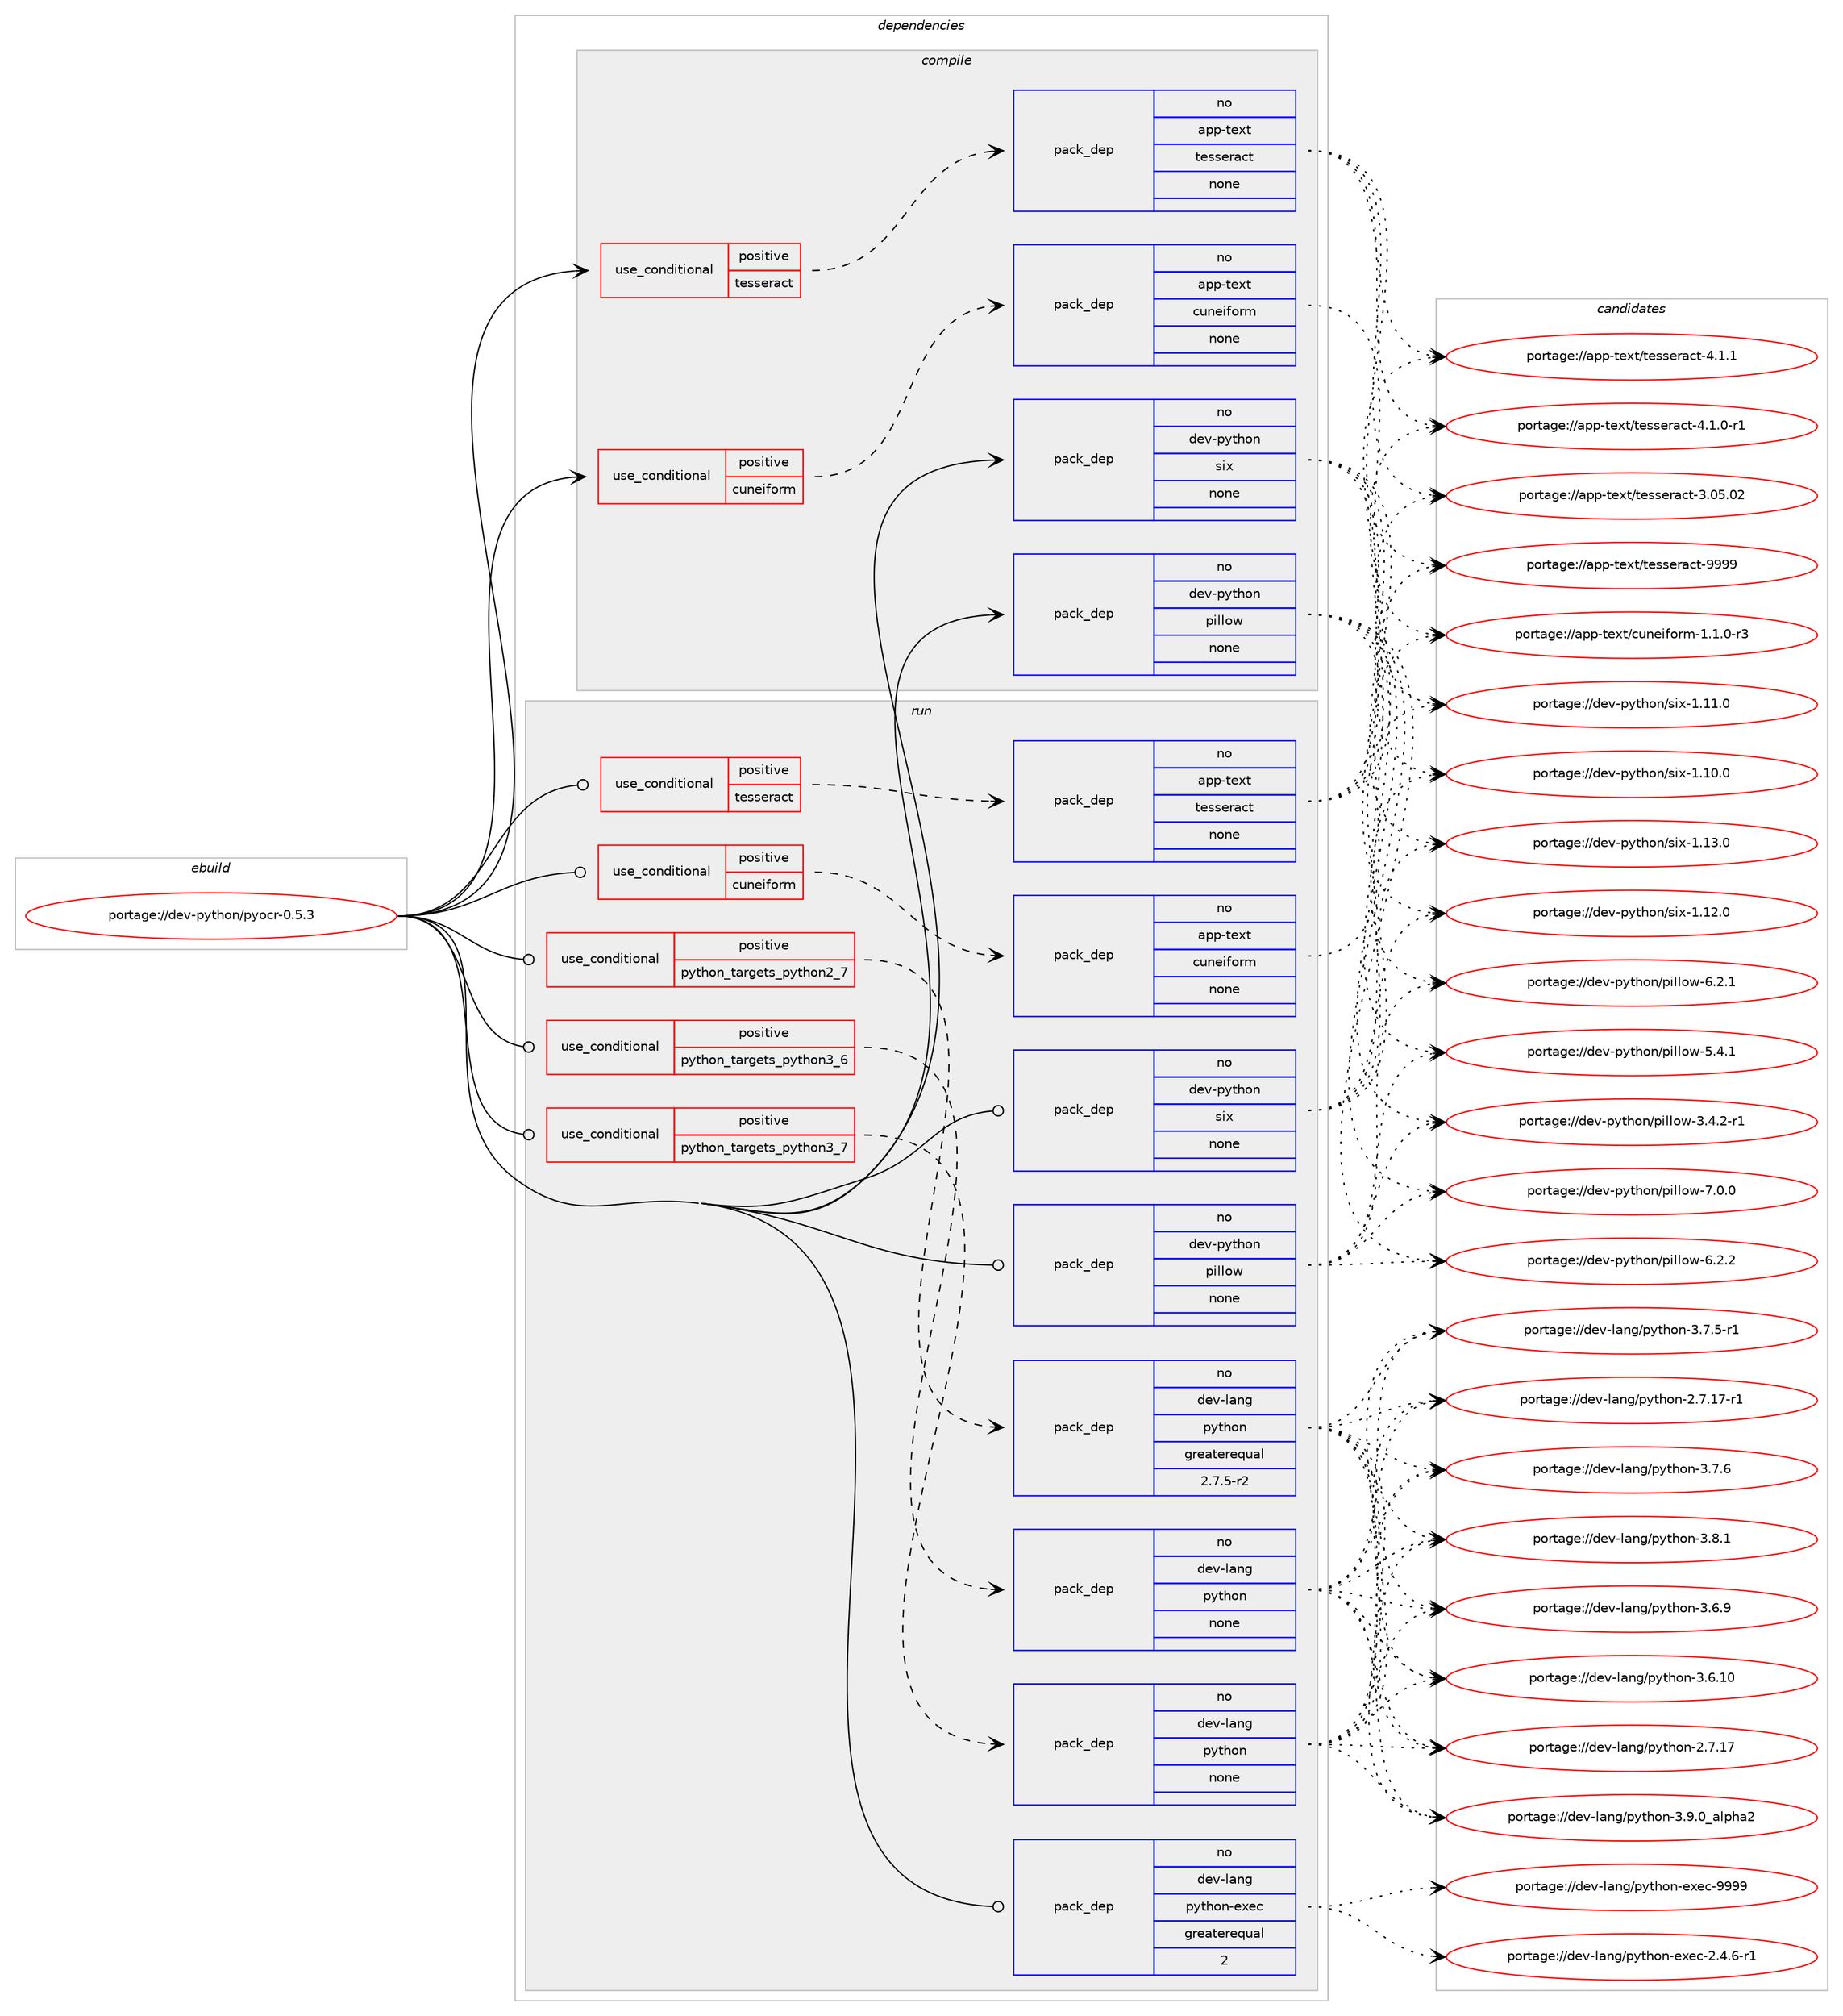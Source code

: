 digraph prolog {

# *************
# Graph options
# *************

newrank=true;
concentrate=true;
compound=true;
graph [rankdir=LR,fontname=Helvetica,fontsize=10,ranksep=1.5];#, ranksep=2.5, nodesep=0.2];
edge  [arrowhead=vee];
node  [fontname=Helvetica,fontsize=10];

# **********
# The ebuild
# **********

subgraph cluster_leftcol {
color=gray;
label=<<i>ebuild</i>>;
id [label="portage://dev-python/pyocr-0.5.3", color=red, width=4, href="../dev-python/pyocr-0.5.3.svg"];
}

# ****************
# The dependencies
# ****************

subgraph cluster_midcol {
color=gray;
label=<<i>dependencies</i>>;
subgraph cluster_compile {
fillcolor="#eeeeee";
style=filled;
label=<<i>compile</i>>;
subgraph cond109017 {
dependency436650 [label=<<TABLE BORDER="0" CELLBORDER="1" CELLSPACING="0" CELLPADDING="4"><TR><TD ROWSPAN="3" CELLPADDING="10">use_conditional</TD></TR><TR><TD>positive</TD></TR><TR><TD>cuneiform</TD></TR></TABLE>>, shape=none, color=red];
subgraph pack322701 {
dependency436651 [label=<<TABLE BORDER="0" CELLBORDER="1" CELLSPACING="0" CELLPADDING="4" WIDTH="220"><TR><TD ROWSPAN="6" CELLPADDING="30">pack_dep</TD></TR><TR><TD WIDTH="110">no</TD></TR><TR><TD>app-text</TD></TR><TR><TD>cuneiform</TD></TR><TR><TD>none</TD></TR><TR><TD></TD></TR></TABLE>>, shape=none, color=blue];
}
dependency436650:e -> dependency436651:w [weight=20,style="dashed",arrowhead="vee"];
}
id:e -> dependency436650:w [weight=20,style="solid",arrowhead="vee"];
subgraph cond109018 {
dependency436652 [label=<<TABLE BORDER="0" CELLBORDER="1" CELLSPACING="0" CELLPADDING="4"><TR><TD ROWSPAN="3" CELLPADDING="10">use_conditional</TD></TR><TR><TD>positive</TD></TR><TR><TD>tesseract</TD></TR></TABLE>>, shape=none, color=red];
subgraph pack322702 {
dependency436653 [label=<<TABLE BORDER="0" CELLBORDER="1" CELLSPACING="0" CELLPADDING="4" WIDTH="220"><TR><TD ROWSPAN="6" CELLPADDING="30">pack_dep</TD></TR><TR><TD WIDTH="110">no</TD></TR><TR><TD>app-text</TD></TR><TR><TD>tesseract</TD></TR><TR><TD>none</TD></TR><TR><TD></TD></TR></TABLE>>, shape=none, color=blue];
}
dependency436652:e -> dependency436653:w [weight=20,style="dashed",arrowhead="vee"];
}
id:e -> dependency436652:w [weight=20,style="solid",arrowhead="vee"];
subgraph pack322703 {
dependency436654 [label=<<TABLE BORDER="0" CELLBORDER="1" CELLSPACING="0" CELLPADDING="4" WIDTH="220"><TR><TD ROWSPAN="6" CELLPADDING="30">pack_dep</TD></TR><TR><TD WIDTH="110">no</TD></TR><TR><TD>dev-python</TD></TR><TR><TD>pillow</TD></TR><TR><TD>none</TD></TR><TR><TD></TD></TR></TABLE>>, shape=none, color=blue];
}
id:e -> dependency436654:w [weight=20,style="solid",arrowhead="vee"];
subgraph pack322704 {
dependency436655 [label=<<TABLE BORDER="0" CELLBORDER="1" CELLSPACING="0" CELLPADDING="4" WIDTH="220"><TR><TD ROWSPAN="6" CELLPADDING="30">pack_dep</TD></TR><TR><TD WIDTH="110">no</TD></TR><TR><TD>dev-python</TD></TR><TR><TD>six</TD></TR><TR><TD>none</TD></TR><TR><TD></TD></TR></TABLE>>, shape=none, color=blue];
}
id:e -> dependency436655:w [weight=20,style="solid",arrowhead="vee"];
}
subgraph cluster_compileandrun {
fillcolor="#eeeeee";
style=filled;
label=<<i>compile and run</i>>;
}
subgraph cluster_run {
fillcolor="#eeeeee";
style=filled;
label=<<i>run</i>>;
subgraph cond109019 {
dependency436656 [label=<<TABLE BORDER="0" CELLBORDER="1" CELLSPACING="0" CELLPADDING="4"><TR><TD ROWSPAN="3" CELLPADDING="10">use_conditional</TD></TR><TR><TD>positive</TD></TR><TR><TD>cuneiform</TD></TR></TABLE>>, shape=none, color=red];
subgraph pack322705 {
dependency436657 [label=<<TABLE BORDER="0" CELLBORDER="1" CELLSPACING="0" CELLPADDING="4" WIDTH="220"><TR><TD ROWSPAN="6" CELLPADDING="30">pack_dep</TD></TR><TR><TD WIDTH="110">no</TD></TR><TR><TD>app-text</TD></TR><TR><TD>cuneiform</TD></TR><TR><TD>none</TD></TR><TR><TD></TD></TR></TABLE>>, shape=none, color=blue];
}
dependency436656:e -> dependency436657:w [weight=20,style="dashed",arrowhead="vee"];
}
id:e -> dependency436656:w [weight=20,style="solid",arrowhead="odot"];
subgraph cond109020 {
dependency436658 [label=<<TABLE BORDER="0" CELLBORDER="1" CELLSPACING="0" CELLPADDING="4"><TR><TD ROWSPAN="3" CELLPADDING="10">use_conditional</TD></TR><TR><TD>positive</TD></TR><TR><TD>python_targets_python2_7</TD></TR></TABLE>>, shape=none, color=red];
subgraph pack322706 {
dependency436659 [label=<<TABLE BORDER="0" CELLBORDER="1" CELLSPACING="0" CELLPADDING="4" WIDTH="220"><TR><TD ROWSPAN="6" CELLPADDING="30">pack_dep</TD></TR><TR><TD WIDTH="110">no</TD></TR><TR><TD>dev-lang</TD></TR><TR><TD>python</TD></TR><TR><TD>greaterequal</TD></TR><TR><TD>2.7.5-r2</TD></TR></TABLE>>, shape=none, color=blue];
}
dependency436658:e -> dependency436659:w [weight=20,style="dashed",arrowhead="vee"];
}
id:e -> dependency436658:w [weight=20,style="solid",arrowhead="odot"];
subgraph cond109021 {
dependency436660 [label=<<TABLE BORDER="0" CELLBORDER="1" CELLSPACING="0" CELLPADDING="4"><TR><TD ROWSPAN="3" CELLPADDING="10">use_conditional</TD></TR><TR><TD>positive</TD></TR><TR><TD>python_targets_python3_6</TD></TR></TABLE>>, shape=none, color=red];
subgraph pack322707 {
dependency436661 [label=<<TABLE BORDER="0" CELLBORDER="1" CELLSPACING="0" CELLPADDING="4" WIDTH="220"><TR><TD ROWSPAN="6" CELLPADDING="30">pack_dep</TD></TR><TR><TD WIDTH="110">no</TD></TR><TR><TD>dev-lang</TD></TR><TR><TD>python</TD></TR><TR><TD>none</TD></TR><TR><TD></TD></TR></TABLE>>, shape=none, color=blue];
}
dependency436660:e -> dependency436661:w [weight=20,style="dashed",arrowhead="vee"];
}
id:e -> dependency436660:w [weight=20,style="solid",arrowhead="odot"];
subgraph cond109022 {
dependency436662 [label=<<TABLE BORDER="0" CELLBORDER="1" CELLSPACING="0" CELLPADDING="4"><TR><TD ROWSPAN="3" CELLPADDING="10">use_conditional</TD></TR><TR><TD>positive</TD></TR><TR><TD>python_targets_python3_7</TD></TR></TABLE>>, shape=none, color=red];
subgraph pack322708 {
dependency436663 [label=<<TABLE BORDER="0" CELLBORDER="1" CELLSPACING="0" CELLPADDING="4" WIDTH="220"><TR><TD ROWSPAN="6" CELLPADDING="30">pack_dep</TD></TR><TR><TD WIDTH="110">no</TD></TR><TR><TD>dev-lang</TD></TR><TR><TD>python</TD></TR><TR><TD>none</TD></TR><TR><TD></TD></TR></TABLE>>, shape=none, color=blue];
}
dependency436662:e -> dependency436663:w [weight=20,style="dashed",arrowhead="vee"];
}
id:e -> dependency436662:w [weight=20,style="solid",arrowhead="odot"];
subgraph cond109023 {
dependency436664 [label=<<TABLE BORDER="0" CELLBORDER="1" CELLSPACING="0" CELLPADDING="4"><TR><TD ROWSPAN="3" CELLPADDING="10">use_conditional</TD></TR><TR><TD>positive</TD></TR><TR><TD>tesseract</TD></TR></TABLE>>, shape=none, color=red];
subgraph pack322709 {
dependency436665 [label=<<TABLE BORDER="0" CELLBORDER="1" CELLSPACING="0" CELLPADDING="4" WIDTH="220"><TR><TD ROWSPAN="6" CELLPADDING="30">pack_dep</TD></TR><TR><TD WIDTH="110">no</TD></TR><TR><TD>app-text</TD></TR><TR><TD>tesseract</TD></TR><TR><TD>none</TD></TR><TR><TD></TD></TR></TABLE>>, shape=none, color=blue];
}
dependency436664:e -> dependency436665:w [weight=20,style="dashed",arrowhead="vee"];
}
id:e -> dependency436664:w [weight=20,style="solid",arrowhead="odot"];
subgraph pack322710 {
dependency436666 [label=<<TABLE BORDER="0" CELLBORDER="1" CELLSPACING="0" CELLPADDING="4" WIDTH="220"><TR><TD ROWSPAN="6" CELLPADDING="30">pack_dep</TD></TR><TR><TD WIDTH="110">no</TD></TR><TR><TD>dev-lang</TD></TR><TR><TD>python-exec</TD></TR><TR><TD>greaterequal</TD></TR><TR><TD>2</TD></TR></TABLE>>, shape=none, color=blue];
}
id:e -> dependency436666:w [weight=20,style="solid",arrowhead="odot"];
subgraph pack322711 {
dependency436667 [label=<<TABLE BORDER="0" CELLBORDER="1" CELLSPACING="0" CELLPADDING="4" WIDTH="220"><TR><TD ROWSPAN="6" CELLPADDING="30">pack_dep</TD></TR><TR><TD WIDTH="110">no</TD></TR><TR><TD>dev-python</TD></TR><TR><TD>pillow</TD></TR><TR><TD>none</TD></TR><TR><TD></TD></TR></TABLE>>, shape=none, color=blue];
}
id:e -> dependency436667:w [weight=20,style="solid",arrowhead="odot"];
subgraph pack322712 {
dependency436668 [label=<<TABLE BORDER="0" CELLBORDER="1" CELLSPACING="0" CELLPADDING="4" WIDTH="220"><TR><TD ROWSPAN="6" CELLPADDING="30">pack_dep</TD></TR><TR><TD WIDTH="110">no</TD></TR><TR><TD>dev-python</TD></TR><TR><TD>six</TD></TR><TR><TD>none</TD></TR><TR><TD></TD></TR></TABLE>>, shape=none, color=blue];
}
id:e -> dependency436668:w [weight=20,style="solid",arrowhead="odot"];
}
}

# **************
# The candidates
# **************

subgraph cluster_choices {
rank=same;
color=gray;
label=<<i>candidates</i>>;

subgraph choice322701 {
color=black;
nodesep=1;
choice971121124511610112011647991171101011051021111141094549464946484511451 [label="portage://app-text/cuneiform-1.1.0-r3", color=red, width=4,href="../app-text/cuneiform-1.1.0-r3.svg"];
dependency436651:e -> choice971121124511610112011647991171101011051021111141094549464946484511451:w [style=dotted,weight="100"];
}
subgraph choice322702 {
color=black;
nodesep=1;
choice97112112451161011201164711610111511510111497991164557575757 [label="portage://app-text/tesseract-9999", color=red, width=4,href="../app-text/tesseract-9999.svg"];
choice9711211245116101120116471161011151151011149799116455246494649 [label="portage://app-text/tesseract-4.1.1", color=red, width=4,href="../app-text/tesseract-4.1.1.svg"];
choice97112112451161011201164711610111511510111497991164552464946484511449 [label="portage://app-text/tesseract-4.1.0-r1", color=red, width=4,href="../app-text/tesseract-4.1.0-r1.svg"];
choice97112112451161011201164711610111511510111497991164551464853464850 [label="portage://app-text/tesseract-3.05.02", color=red, width=4,href="../app-text/tesseract-3.05.02.svg"];
dependency436653:e -> choice97112112451161011201164711610111511510111497991164557575757:w [style=dotted,weight="100"];
dependency436653:e -> choice9711211245116101120116471161011151151011149799116455246494649:w [style=dotted,weight="100"];
dependency436653:e -> choice97112112451161011201164711610111511510111497991164552464946484511449:w [style=dotted,weight="100"];
dependency436653:e -> choice97112112451161011201164711610111511510111497991164551464853464850:w [style=dotted,weight="100"];
}
subgraph choice322703 {
color=black;
nodesep=1;
choice1001011184511212111610411111047112105108108111119455546484648 [label="portage://dev-python/pillow-7.0.0", color=red, width=4,href="../dev-python/pillow-7.0.0.svg"];
choice1001011184511212111610411111047112105108108111119455446504650 [label="portage://dev-python/pillow-6.2.2", color=red, width=4,href="../dev-python/pillow-6.2.2.svg"];
choice1001011184511212111610411111047112105108108111119455446504649 [label="portage://dev-python/pillow-6.2.1", color=red, width=4,href="../dev-python/pillow-6.2.1.svg"];
choice1001011184511212111610411111047112105108108111119455346524649 [label="portage://dev-python/pillow-5.4.1", color=red, width=4,href="../dev-python/pillow-5.4.1.svg"];
choice10010111845112121116104111110471121051081081111194551465246504511449 [label="portage://dev-python/pillow-3.4.2-r1", color=red, width=4,href="../dev-python/pillow-3.4.2-r1.svg"];
dependency436654:e -> choice1001011184511212111610411111047112105108108111119455546484648:w [style=dotted,weight="100"];
dependency436654:e -> choice1001011184511212111610411111047112105108108111119455446504650:w [style=dotted,weight="100"];
dependency436654:e -> choice1001011184511212111610411111047112105108108111119455446504649:w [style=dotted,weight="100"];
dependency436654:e -> choice1001011184511212111610411111047112105108108111119455346524649:w [style=dotted,weight="100"];
dependency436654:e -> choice10010111845112121116104111110471121051081081111194551465246504511449:w [style=dotted,weight="100"];
}
subgraph choice322704 {
color=black;
nodesep=1;
choice100101118451121211161041111104711510512045494649514648 [label="portage://dev-python/six-1.13.0", color=red, width=4,href="../dev-python/six-1.13.0.svg"];
choice100101118451121211161041111104711510512045494649504648 [label="portage://dev-python/six-1.12.0", color=red, width=4,href="../dev-python/six-1.12.0.svg"];
choice100101118451121211161041111104711510512045494649494648 [label="portage://dev-python/six-1.11.0", color=red, width=4,href="../dev-python/six-1.11.0.svg"];
choice100101118451121211161041111104711510512045494649484648 [label="portage://dev-python/six-1.10.0", color=red, width=4,href="../dev-python/six-1.10.0.svg"];
dependency436655:e -> choice100101118451121211161041111104711510512045494649514648:w [style=dotted,weight="100"];
dependency436655:e -> choice100101118451121211161041111104711510512045494649504648:w [style=dotted,weight="100"];
dependency436655:e -> choice100101118451121211161041111104711510512045494649494648:w [style=dotted,weight="100"];
dependency436655:e -> choice100101118451121211161041111104711510512045494649484648:w [style=dotted,weight="100"];
}
subgraph choice322705 {
color=black;
nodesep=1;
choice971121124511610112011647991171101011051021111141094549464946484511451 [label="portage://app-text/cuneiform-1.1.0-r3", color=red, width=4,href="../app-text/cuneiform-1.1.0-r3.svg"];
dependency436657:e -> choice971121124511610112011647991171101011051021111141094549464946484511451:w [style=dotted,weight="100"];
}
subgraph choice322706 {
color=black;
nodesep=1;
choice10010111845108971101034711212111610411111045514657464895971081121049750 [label="portage://dev-lang/python-3.9.0_alpha2", color=red, width=4,href="../dev-lang/python-3.9.0_alpha2.svg"];
choice100101118451089711010347112121116104111110455146564649 [label="portage://dev-lang/python-3.8.1", color=red, width=4,href="../dev-lang/python-3.8.1.svg"];
choice100101118451089711010347112121116104111110455146554654 [label="portage://dev-lang/python-3.7.6", color=red, width=4,href="../dev-lang/python-3.7.6.svg"];
choice1001011184510897110103471121211161041111104551465546534511449 [label="portage://dev-lang/python-3.7.5-r1", color=red, width=4,href="../dev-lang/python-3.7.5-r1.svg"];
choice100101118451089711010347112121116104111110455146544657 [label="portage://dev-lang/python-3.6.9", color=red, width=4,href="../dev-lang/python-3.6.9.svg"];
choice10010111845108971101034711212111610411111045514654464948 [label="portage://dev-lang/python-3.6.10", color=red, width=4,href="../dev-lang/python-3.6.10.svg"];
choice100101118451089711010347112121116104111110455046554649554511449 [label="portage://dev-lang/python-2.7.17-r1", color=red, width=4,href="../dev-lang/python-2.7.17-r1.svg"];
choice10010111845108971101034711212111610411111045504655464955 [label="portage://dev-lang/python-2.7.17", color=red, width=4,href="../dev-lang/python-2.7.17.svg"];
dependency436659:e -> choice10010111845108971101034711212111610411111045514657464895971081121049750:w [style=dotted,weight="100"];
dependency436659:e -> choice100101118451089711010347112121116104111110455146564649:w [style=dotted,weight="100"];
dependency436659:e -> choice100101118451089711010347112121116104111110455146554654:w [style=dotted,weight="100"];
dependency436659:e -> choice1001011184510897110103471121211161041111104551465546534511449:w [style=dotted,weight="100"];
dependency436659:e -> choice100101118451089711010347112121116104111110455146544657:w [style=dotted,weight="100"];
dependency436659:e -> choice10010111845108971101034711212111610411111045514654464948:w [style=dotted,weight="100"];
dependency436659:e -> choice100101118451089711010347112121116104111110455046554649554511449:w [style=dotted,weight="100"];
dependency436659:e -> choice10010111845108971101034711212111610411111045504655464955:w [style=dotted,weight="100"];
}
subgraph choice322707 {
color=black;
nodesep=1;
choice10010111845108971101034711212111610411111045514657464895971081121049750 [label="portage://dev-lang/python-3.9.0_alpha2", color=red, width=4,href="../dev-lang/python-3.9.0_alpha2.svg"];
choice100101118451089711010347112121116104111110455146564649 [label="portage://dev-lang/python-3.8.1", color=red, width=4,href="../dev-lang/python-3.8.1.svg"];
choice100101118451089711010347112121116104111110455146554654 [label="portage://dev-lang/python-3.7.6", color=red, width=4,href="../dev-lang/python-3.7.6.svg"];
choice1001011184510897110103471121211161041111104551465546534511449 [label="portage://dev-lang/python-3.7.5-r1", color=red, width=4,href="../dev-lang/python-3.7.5-r1.svg"];
choice100101118451089711010347112121116104111110455146544657 [label="portage://dev-lang/python-3.6.9", color=red, width=4,href="../dev-lang/python-3.6.9.svg"];
choice10010111845108971101034711212111610411111045514654464948 [label="portage://dev-lang/python-3.6.10", color=red, width=4,href="../dev-lang/python-3.6.10.svg"];
choice100101118451089711010347112121116104111110455046554649554511449 [label="portage://dev-lang/python-2.7.17-r1", color=red, width=4,href="../dev-lang/python-2.7.17-r1.svg"];
choice10010111845108971101034711212111610411111045504655464955 [label="portage://dev-lang/python-2.7.17", color=red, width=4,href="../dev-lang/python-2.7.17.svg"];
dependency436661:e -> choice10010111845108971101034711212111610411111045514657464895971081121049750:w [style=dotted,weight="100"];
dependency436661:e -> choice100101118451089711010347112121116104111110455146564649:w [style=dotted,weight="100"];
dependency436661:e -> choice100101118451089711010347112121116104111110455146554654:w [style=dotted,weight="100"];
dependency436661:e -> choice1001011184510897110103471121211161041111104551465546534511449:w [style=dotted,weight="100"];
dependency436661:e -> choice100101118451089711010347112121116104111110455146544657:w [style=dotted,weight="100"];
dependency436661:e -> choice10010111845108971101034711212111610411111045514654464948:w [style=dotted,weight="100"];
dependency436661:e -> choice100101118451089711010347112121116104111110455046554649554511449:w [style=dotted,weight="100"];
dependency436661:e -> choice10010111845108971101034711212111610411111045504655464955:w [style=dotted,weight="100"];
}
subgraph choice322708 {
color=black;
nodesep=1;
choice10010111845108971101034711212111610411111045514657464895971081121049750 [label="portage://dev-lang/python-3.9.0_alpha2", color=red, width=4,href="../dev-lang/python-3.9.0_alpha2.svg"];
choice100101118451089711010347112121116104111110455146564649 [label="portage://dev-lang/python-3.8.1", color=red, width=4,href="../dev-lang/python-3.8.1.svg"];
choice100101118451089711010347112121116104111110455146554654 [label="portage://dev-lang/python-3.7.6", color=red, width=4,href="../dev-lang/python-3.7.6.svg"];
choice1001011184510897110103471121211161041111104551465546534511449 [label="portage://dev-lang/python-3.7.5-r1", color=red, width=4,href="../dev-lang/python-3.7.5-r1.svg"];
choice100101118451089711010347112121116104111110455146544657 [label="portage://dev-lang/python-3.6.9", color=red, width=4,href="../dev-lang/python-3.6.9.svg"];
choice10010111845108971101034711212111610411111045514654464948 [label="portage://dev-lang/python-3.6.10", color=red, width=4,href="../dev-lang/python-3.6.10.svg"];
choice100101118451089711010347112121116104111110455046554649554511449 [label="portage://dev-lang/python-2.7.17-r1", color=red, width=4,href="../dev-lang/python-2.7.17-r1.svg"];
choice10010111845108971101034711212111610411111045504655464955 [label="portage://dev-lang/python-2.7.17", color=red, width=4,href="../dev-lang/python-2.7.17.svg"];
dependency436663:e -> choice10010111845108971101034711212111610411111045514657464895971081121049750:w [style=dotted,weight="100"];
dependency436663:e -> choice100101118451089711010347112121116104111110455146564649:w [style=dotted,weight="100"];
dependency436663:e -> choice100101118451089711010347112121116104111110455146554654:w [style=dotted,weight="100"];
dependency436663:e -> choice1001011184510897110103471121211161041111104551465546534511449:w [style=dotted,weight="100"];
dependency436663:e -> choice100101118451089711010347112121116104111110455146544657:w [style=dotted,weight="100"];
dependency436663:e -> choice10010111845108971101034711212111610411111045514654464948:w [style=dotted,weight="100"];
dependency436663:e -> choice100101118451089711010347112121116104111110455046554649554511449:w [style=dotted,weight="100"];
dependency436663:e -> choice10010111845108971101034711212111610411111045504655464955:w [style=dotted,weight="100"];
}
subgraph choice322709 {
color=black;
nodesep=1;
choice97112112451161011201164711610111511510111497991164557575757 [label="portage://app-text/tesseract-9999", color=red, width=4,href="../app-text/tesseract-9999.svg"];
choice9711211245116101120116471161011151151011149799116455246494649 [label="portage://app-text/tesseract-4.1.1", color=red, width=4,href="../app-text/tesseract-4.1.1.svg"];
choice97112112451161011201164711610111511510111497991164552464946484511449 [label="portage://app-text/tesseract-4.1.0-r1", color=red, width=4,href="../app-text/tesseract-4.1.0-r1.svg"];
choice97112112451161011201164711610111511510111497991164551464853464850 [label="portage://app-text/tesseract-3.05.02", color=red, width=4,href="../app-text/tesseract-3.05.02.svg"];
dependency436665:e -> choice97112112451161011201164711610111511510111497991164557575757:w [style=dotted,weight="100"];
dependency436665:e -> choice9711211245116101120116471161011151151011149799116455246494649:w [style=dotted,weight="100"];
dependency436665:e -> choice97112112451161011201164711610111511510111497991164552464946484511449:w [style=dotted,weight="100"];
dependency436665:e -> choice97112112451161011201164711610111511510111497991164551464853464850:w [style=dotted,weight="100"];
}
subgraph choice322710 {
color=black;
nodesep=1;
choice10010111845108971101034711212111610411111045101120101994557575757 [label="portage://dev-lang/python-exec-9999", color=red, width=4,href="../dev-lang/python-exec-9999.svg"];
choice10010111845108971101034711212111610411111045101120101994550465246544511449 [label="portage://dev-lang/python-exec-2.4.6-r1", color=red, width=4,href="../dev-lang/python-exec-2.4.6-r1.svg"];
dependency436666:e -> choice10010111845108971101034711212111610411111045101120101994557575757:w [style=dotted,weight="100"];
dependency436666:e -> choice10010111845108971101034711212111610411111045101120101994550465246544511449:w [style=dotted,weight="100"];
}
subgraph choice322711 {
color=black;
nodesep=1;
choice1001011184511212111610411111047112105108108111119455546484648 [label="portage://dev-python/pillow-7.0.0", color=red, width=4,href="../dev-python/pillow-7.0.0.svg"];
choice1001011184511212111610411111047112105108108111119455446504650 [label="portage://dev-python/pillow-6.2.2", color=red, width=4,href="../dev-python/pillow-6.2.2.svg"];
choice1001011184511212111610411111047112105108108111119455446504649 [label="portage://dev-python/pillow-6.2.1", color=red, width=4,href="../dev-python/pillow-6.2.1.svg"];
choice1001011184511212111610411111047112105108108111119455346524649 [label="portage://dev-python/pillow-5.4.1", color=red, width=4,href="../dev-python/pillow-5.4.1.svg"];
choice10010111845112121116104111110471121051081081111194551465246504511449 [label="portage://dev-python/pillow-3.4.2-r1", color=red, width=4,href="../dev-python/pillow-3.4.2-r1.svg"];
dependency436667:e -> choice1001011184511212111610411111047112105108108111119455546484648:w [style=dotted,weight="100"];
dependency436667:e -> choice1001011184511212111610411111047112105108108111119455446504650:w [style=dotted,weight="100"];
dependency436667:e -> choice1001011184511212111610411111047112105108108111119455446504649:w [style=dotted,weight="100"];
dependency436667:e -> choice1001011184511212111610411111047112105108108111119455346524649:w [style=dotted,weight="100"];
dependency436667:e -> choice10010111845112121116104111110471121051081081111194551465246504511449:w [style=dotted,weight="100"];
}
subgraph choice322712 {
color=black;
nodesep=1;
choice100101118451121211161041111104711510512045494649514648 [label="portage://dev-python/six-1.13.0", color=red, width=4,href="../dev-python/six-1.13.0.svg"];
choice100101118451121211161041111104711510512045494649504648 [label="portage://dev-python/six-1.12.0", color=red, width=4,href="../dev-python/six-1.12.0.svg"];
choice100101118451121211161041111104711510512045494649494648 [label="portage://dev-python/six-1.11.0", color=red, width=4,href="../dev-python/six-1.11.0.svg"];
choice100101118451121211161041111104711510512045494649484648 [label="portage://dev-python/six-1.10.0", color=red, width=4,href="../dev-python/six-1.10.0.svg"];
dependency436668:e -> choice100101118451121211161041111104711510512045494649514648:w [style=dotted,weight="100"];
dependency436668:e -> choice100101118451121211161041111104711510512045494649504648:w [style=dotted,weight="100"];
dependency436668:e -> choice100101118451121211161041111104711510512045494649494648:w [style=dotted,weight="100"];
dependency436668:e -> choice100101118451121211161041111104711510512045494649484648:w [style=dotted,weight="100"];
}
}

}
